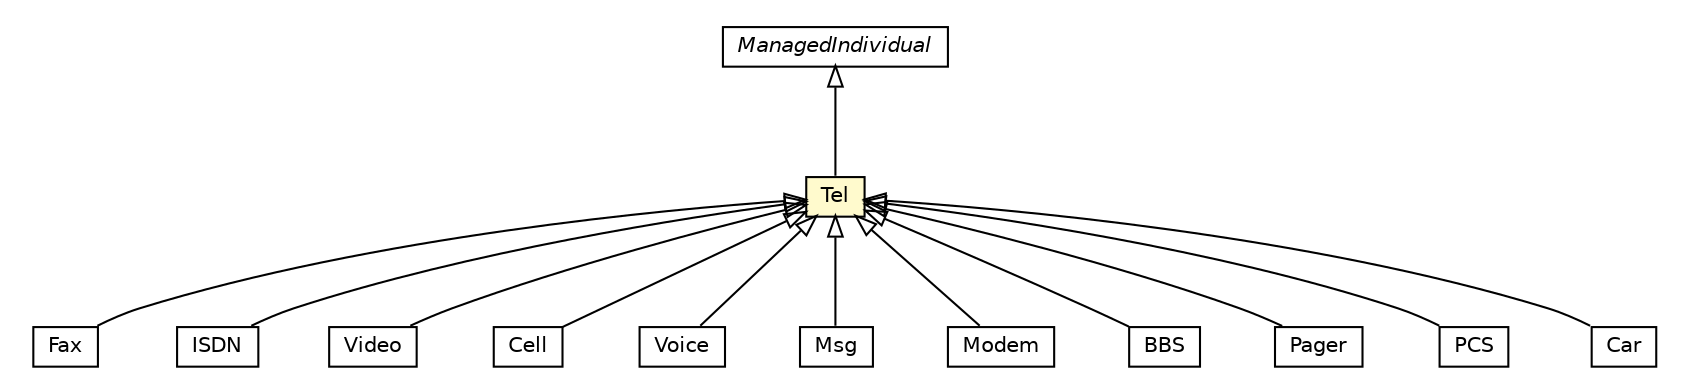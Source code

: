 #!/usr/local/bin/dot
#
# Class diagram 
# Generated by UMLGraph version R5_6-24-gf6e263 (http://www.umlgraph.org/)
#

digraph G {
	edge [fontname="Helvetica",fontsize=10,labelfontname="Helvetica",labelfontsize=10];
	node [fontname="Helvetica",fontsize=10,shape=plaintext];
	nodesep=0.25;
	ranksep=0.5;
	// org.universAAL.middleware.owl.ManagedIndividual
	c7779921 [label=<<table title="org.universAAL.middleware.owl.ManagedIndividual" border="0" cellborder="1" cellspacing="0" cellpadding="2" port="p" href="../../middleware/owl/ManagedIndividual.html">
		<tr><td><table border="0" cellspacing="0" cellpadding="1">
<tr><td align="center" balign="center"><font face="Helvetica-Oblique"> ManagedIndividual </font></td></tr>
		</table></td></tr>
		</table>>, URL="../../middleware/owl/ManagedIndividual.html", fontname="Helvetica", fontcolor="black", fontsize=10.0];
	// org.universAAL.ontology.vcard.Fax
	c7780459 [label=<<table title="org.universAAL.ontology.vcard.Fax" border="0" cellborder="1" cellspacing="0" cellpadding="2" port="p" href="./Fax.html">
		<tr><td><table border="0" cellspacing="0" cellpadding="1">
<tr><td align="center" balign="center"> Fax </td></tr>
		</table></td></tr>
		</table>>, URL="./Fax.html", fontname="Helvetica", fontcolor="black", fontsize=10.0];
	// org.universAAL.ontology.vcard.ISDN
	c7780460 [label=<<table title="org.universAAL.ontology.vcard.ISDN" border="0" cellborder="1" cellspacing="0" cellpadding="2" port="p" href="./ISDN.html">
		<tr><td><table border="0" cellspacing="0" cellpadding="1">
<tr><td align="center" balign="center"> ISDN </td></tr>
		</table></td></tr>
		</table>>, URL="./ISDN.html", fontname="Helvetica", fontcolor="black", fontsize=10.0];
	// org.universAAL.ontology.vcard.Video
	c7780461 [label=<<table title="org.universAAL.ontology.vcard.Video" border="0" cellborder="1" cellspacing="0" cellpadding="2" port="p" href="./Video.html">
		<tr><td><table border="0" cellspacing="0" cellpadding="1">
<tr><td align="center" balign="center"> Video </td></tr>
		</table></td></tr>
		</table>>, URL="./Video.html", fontname="Helvetica", fontcolor="black", fontsize=10.0];
	// org.universAAL.ontology.vcard.Cell
	c7780462 [label=<<table title="org.universAAL.ontology.vcard.Cell" border="0" cellborder="1" cellspacing="0" cellpadding="2" port="p" href="./Cell.html">
		<tr><td><table border="0" cellspacing="0" cellpadding="1">
<tr><td align="center" balign="center"> Cell </td></tr>
		</table></td></tr>
		</table>>, URL="./Cell.html", fontname="Helvetica", fontcolor="black", fontsize=10.0];
	// org.universAAL.ontology.vcard.Voice
	c7780463 [label=<<table title="org.universAAL.ontology.vcard.Voice" border="0" cellborder="1" cellspacing="0" cellpadding="2" port="p" href="./Voice.html">
		<tr><td><table border="0" cellspacing="0" cellpadding="1">
<tr><td align="center" balign="center"> Voice </td></tr>
		</table></td></tr>
		</table>>, URL="./Voice.html", fontname="Helvetica", fontcolor="black", fontsize=10.0];
	// org.universAAL.ontology.vcard.Msg
	c7780464 [label=<<table title="org.universAAL.ontology.vcard.Msg" border="0" cellborder="1" cellspacing="0" cellpadding="2" port="p" href="./Msg.html">
		<tr><td><table border="0" cellspacing="0" cellpadding="1">
<tr><td align="center" balign="center"> Msg </td></tr>
		</table></td></tr>
		</table>>, URL="./Msg.html", fontname="Helvetica", fontcolor="black", fontsize=10.0];
	// org.universAAL.ontology.vcard.Modem
	c7780465 [label=<<table title="org.universAAL.ontology.vcard.Modem" border="0" cellborder="1" cellspacing="0" cellpadding="2" port="p" href="./Modem.html">
		<tr><td><table border="0" cellspacing="0" cellpadding="1">
<tr><td align="center" balign="center"> Modem </td></tr>
		</table></td></tr>
		</table>>, URL="./Modem.html", fontname="Helvetica", fontcolor="black", fontsize=10.0];
	// org.universAAL.ontology.vcard.Tel
	c7780466 [label=<<table title="org.universAAL.ontology.vcard.Tel" border="0" cellborder="1" cellspacing="0" cellpadding="2" port="p" bgcolor="lemonChiffon" href="./Tel.html">
		<tr><td><table border="0" cellspacing="0" cellpadding="1">
<tr><td align="center" balign="center"> Tel </td></tr>
		</table></td></tr>
		</table>>, URL="./Tel.html", fontname="Helvetica", fontcolor="black", fontsize=10.0];
	// org.universAAL.ontology.vcard.BBS
	c7780468 [label=<<table title="org.universAAL.ontology.vcard.BBS" border="0" cellborder="1" cellspacing="0" cellpadding="2" port="p" href="./BBS.html">
		<tr><td><table border="0" cellspacing="0" cellpadding="1">
<tr><td align="center" balign="center"> BBS </td></tr>
		</table></td></tr>
		</table>>, URL="./BBS.html", fontname="Helvetica", fontcolor="black", fontsize=10.0];
	// org.universAAL.ontology.vcard.Pager
	c7780474 [label=<<table title="org.universAAL.ontology.vcard.Pager" border="0" cellborder="1" cellspacing="0" cellpadding="2" port="p" href="./Pager.html">
		<tr><td><table border="0" cellspacing="0" cellpadding="1">
<tr><td align="center" balign="center"> Pager </td></tr>
		</table></td></tr>
		</table>>, URL="./Pager.html", fontname="Helvetica", fontcolor="black", fontsize=10.0];
	// org.universAAL.ontology.vcard.PCS
	c7780475 [label=<<table title="org.universAAL.ontology.vcard.PCS" border="0" cellborder="1" cellspacing="0" cellpadding="2" port="p" href="./PCS.html">
		<tr><td><table border="0" cellspacing="0" cellpadding="1">
<tr><td align="center" balign="center"> PCS </td></tr>
		</table></td></tr>
		</table>>, URL="./PCS.html", fontname="Helvetica", fontcolor="black", fontsize=10.0];
	// org.universAAL.ontology.vcard.Car
	c7780477 [label=<<table title="org.universAAL.ontology.vcard.Car" border="0" cellborder="1" cellspacing="0" cellpadding="2" port="p" href="./Car.html">
		<tr><td><table border="0" cellspacing="0" cellpadding="1">
<tr><td align="center" balign="center"> Car </td></tr>
		</table></td></tr>
		</table>>, URL="./Car.html", fontname="Helvetica", fontcolor="black", fontsize=10.0];
	//org.universAAL.ontology.vcard.Fax extends org.universAAL.ontology.vcard.Tel
	c7780466:p -> c7780459:p [dir=back,arrowtail=empty];
	//org.universAAL.ontology.vcard.ISDN extends org.universAAL.ontology.vcard.Tel
	c7780466:p -> c7780460:p [dir=back,arrowtail=empty];
	//org.universAAL.ontology.vcard.Video extends org.universAAL.ontology.vcard.Tel
	c7780466:p -> c7780461:p [dir=back,arrowtail=empty];
	//org.universAAL.ontology.vcard.Cell extends org.universAAL.ontology.vcard.Tel
	c7780466:p -> c7780462:p [dir=back,arrowtail=empty];
	//org.universAAL.ontology.vcard.Voice extends org.universAAL.ontology.vcard.Tel
	c7780466:p -> c7780463:p [dir=back,arrowtail=empty];
	//org.universAAL.ontology.vcard.Msg extends org.universAAL.ontology.vcard.Tel
	c7780466:p -> c7780464:p [dir=back,arrowtail=empty];
	//org.universAAL.ontology.vcard.Modem extends org.universAAL.ontology.vcard.Tel
	c7780466:p -> c7780465:p [dir=back,arrowtail=empty];
	//org.universAAL.ontology.vcard.Tel extends org.universAAL.middleware.owl.ManagedIndividual
	c7779921:p -> c7780466:p [dir=back,arrowtail=empty];
	//org.universAAL.ontology.vcard.BBS extends org.universAAL.ontology.vcard.Tel
	c7780466:p -> c7780468:p [dir=back,arrowtail=empty];
	//org.universAAL.ontology.vcard.Pager extends org.universAAL.ontology.vcard.Tel
	c7780466:p -> c7780474:p [dir=back,arrowtail=empty];
	//org.universAAL.ontology.vcard.PCS extends org.universAAL.ontology.vcard.Tel
	c7780466:p -> c7780475:p [dir=back,arrowtail=empty];
	//org.universAAL.ontology.vcard.Car extends org.universAAL.ontology.vcard.Tel
	c7780466:p -> c7780477:p [dir=back,arrowtail=empty];
}

